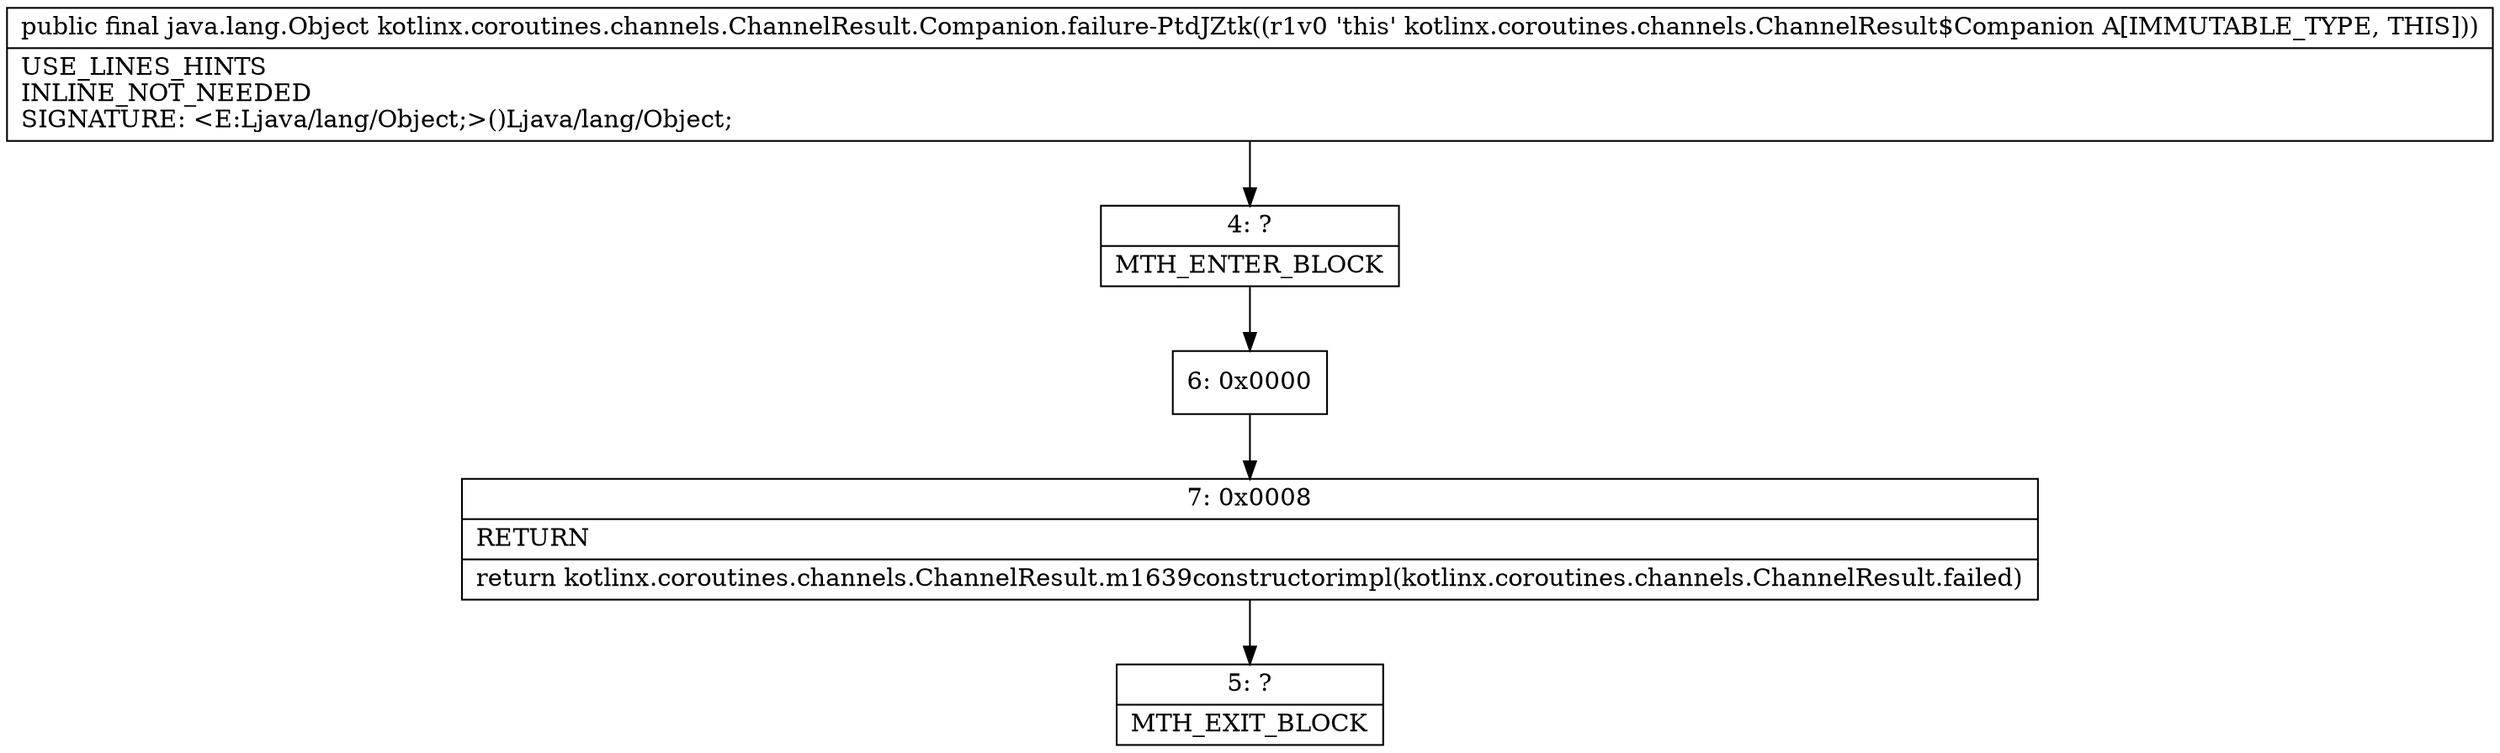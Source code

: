 digraph "CFG forkotlinx.coroutines.channels.ChannelResult.Companion.failure\-PtdJZtk()Ljava\/lang\/Object;" {
Node_4 [shape=record,label="{4\:\ ?|MTH_ENTER_BLOCK\l}"];
Node_6 [shape=record,label="{6\:\ 0x0000}"];
Node_7 [shape=record,label="{7\:\ 0x0008|RETURN\l|return kotlinx.coroutines.channels.ChannelResult.m1639constructorimpl(kotlinx.coroutines.channels.ChannelResult.failed)\l}"];
Node_5 [shape=record,label="{5\:\ ?|MTH_EXIT_BLOCK\l}"];
MethodNode[shape=record,label="{public final java.lang.Object kotlinx.coroutines.channels.ChannelResult.Companion.failure\-PtdJZtk((r1v0 'this' kotlinx.coroutines.channels.ChannelResult$Companion A[IMMUTABLE_TYPE, THIS]))  | USE_LINES_HINTS\lINLINE_NOT_NEEDED\lSIGNATURE: \<E:Ljava\/lang\/Object;\>()Ljava\/lang\/Object;\l}"];
MethodNode -> Node_4;Node_4 -> Node_6;
Node_6 -> Node_7;
Node_7 -> Node_5;
}


